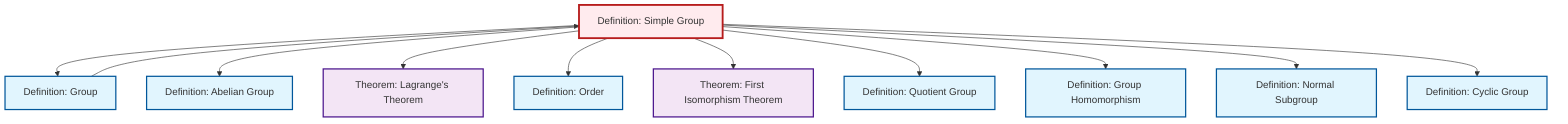 graph TD
    classDef definition fill:#e1f5fe,stroke:#01579b,stroke-width:2px
    classDef theorem fill:#f3e5f5,stroke:#4a148c,stroke-width:2px
    classDef axiom fill:#fff3e0,stroke:#e65100,stroke-width:2px
    classDef example fill:#e8f5e9,stroke:#1b5e20,stroke-width:2px
    classDef current fill:#ffebee,stroke:#b71c1c,stroke-width:3px
    def-simple-group["Definition: Simple Group"]:::definition
    def-order["Definition: Order"]:::definition
    def-quotient-group["Definition: Quotient Group"]:::definition
    thm-lagrange["Theorem: Lagrange's Theorem"]:::theorem
    def-abelian-group["Definition: Abelian Group"]:::definition
    def-cyclic-group["Definition: Cyclic Group"]:::definition
    def-group["Definition: Group"]:::definition
    thm-first-isomorphism["Theorem: First Isomorphism Theorem"]:::theorem
    def-homomorphism["Definition: Group Homomorphism"]:::definition
    def-normal-subgroup["Definition: Normal Subgroup"]:::definition
    def-simple-group --> def-group
    def-simple-group --> def-abelian-group
    def-simple-group --> thm-lagrange
    def-simple-group --> def-order
    def-simple-group --> thm-first-isomorphism
    def-simple-group --> def-quotient-group
    def-simple-group --> def-homomorphism
    def-simple-group --> def-normal-subgroup
    def-group --> def-simple-group
    def-simple-group --> def-cyclic-group
    class def-simple-group current